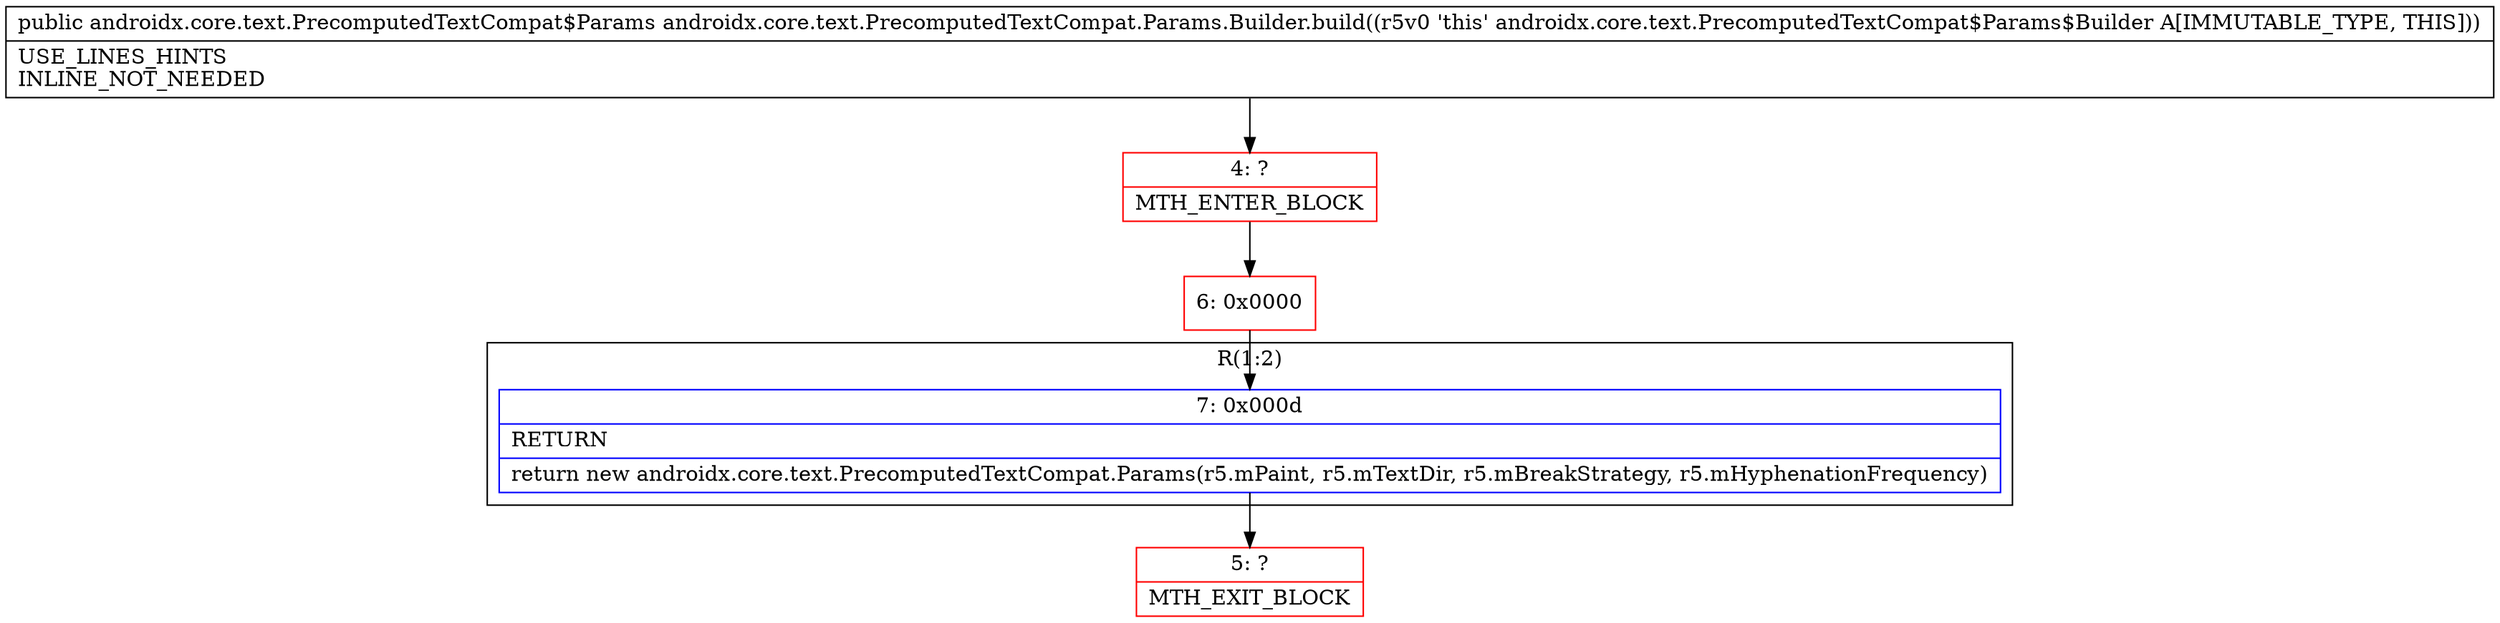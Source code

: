 digraph "CFG forandroidx.core.text.PrecomputedTextCompat.Params.Builder.build()Landroidx\/core\/text\/PrecomputedTextCompat$Params;" {
subgraph cluster_Region_889735455 {
label = "R(1:2)";
node [shape=record,color=blue];
Node_7 [shape=record,label="{7\:\ 0x000d|RETURN\l|return new androidx.core.text.PrecomputedTextCompat.Params(r5.mPaint, r5.mTextDir, r5.mBreakStrategy, r5.mHyphenationFrequency)\l}"];
}
Node_4 [shape=record,color=red,label="{4\:\ ?|MTH_ENTER_BLOCK\l}"];
Node_6 [shape=record,color=red,label="{6\:\ 0x0000}"];
Node_5 [shape=record,color=red,label="{5\:\ ?|MTH_EXIT_BLOCK\l}"];
MethodNode[shape=record,label="{public androidx.core.text.PrecomputedTextCompat$Params androidx.core.text.PrecomputedTextCompat.Params.Builder.build((r5v0 'this' androidx.core.text.PrecomputedTextCompat$Params$Builder A[IMMUTABLE_TYPE, THIS]))  | USE_LINES_HINTS\lINLINE_NOT_NEEDED\l}"];
MethodNode -> Node_4;Node_7 -> Node_5;
Node_4 -> Node_6;
Node_6 -> Node_7;
}

